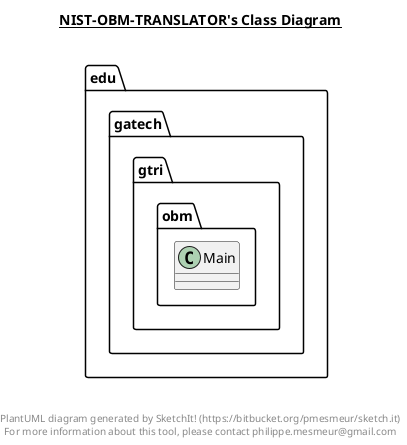 @startuml

title __NIST-OBM-TRANSLATOR's Class Diagram__\n

  namespace edu.gatech.gtri.obm {
    class edu.gatech.gtri.obm.Main {
    }
  }
  



right footer


PlantUML diagram generated by SketchIt! (https://bitbucket.org/pmesmeur/sketch.it)
For more information about this tool, please contact philippe.mesmeur@gmail.com
endfooter

@enduml
